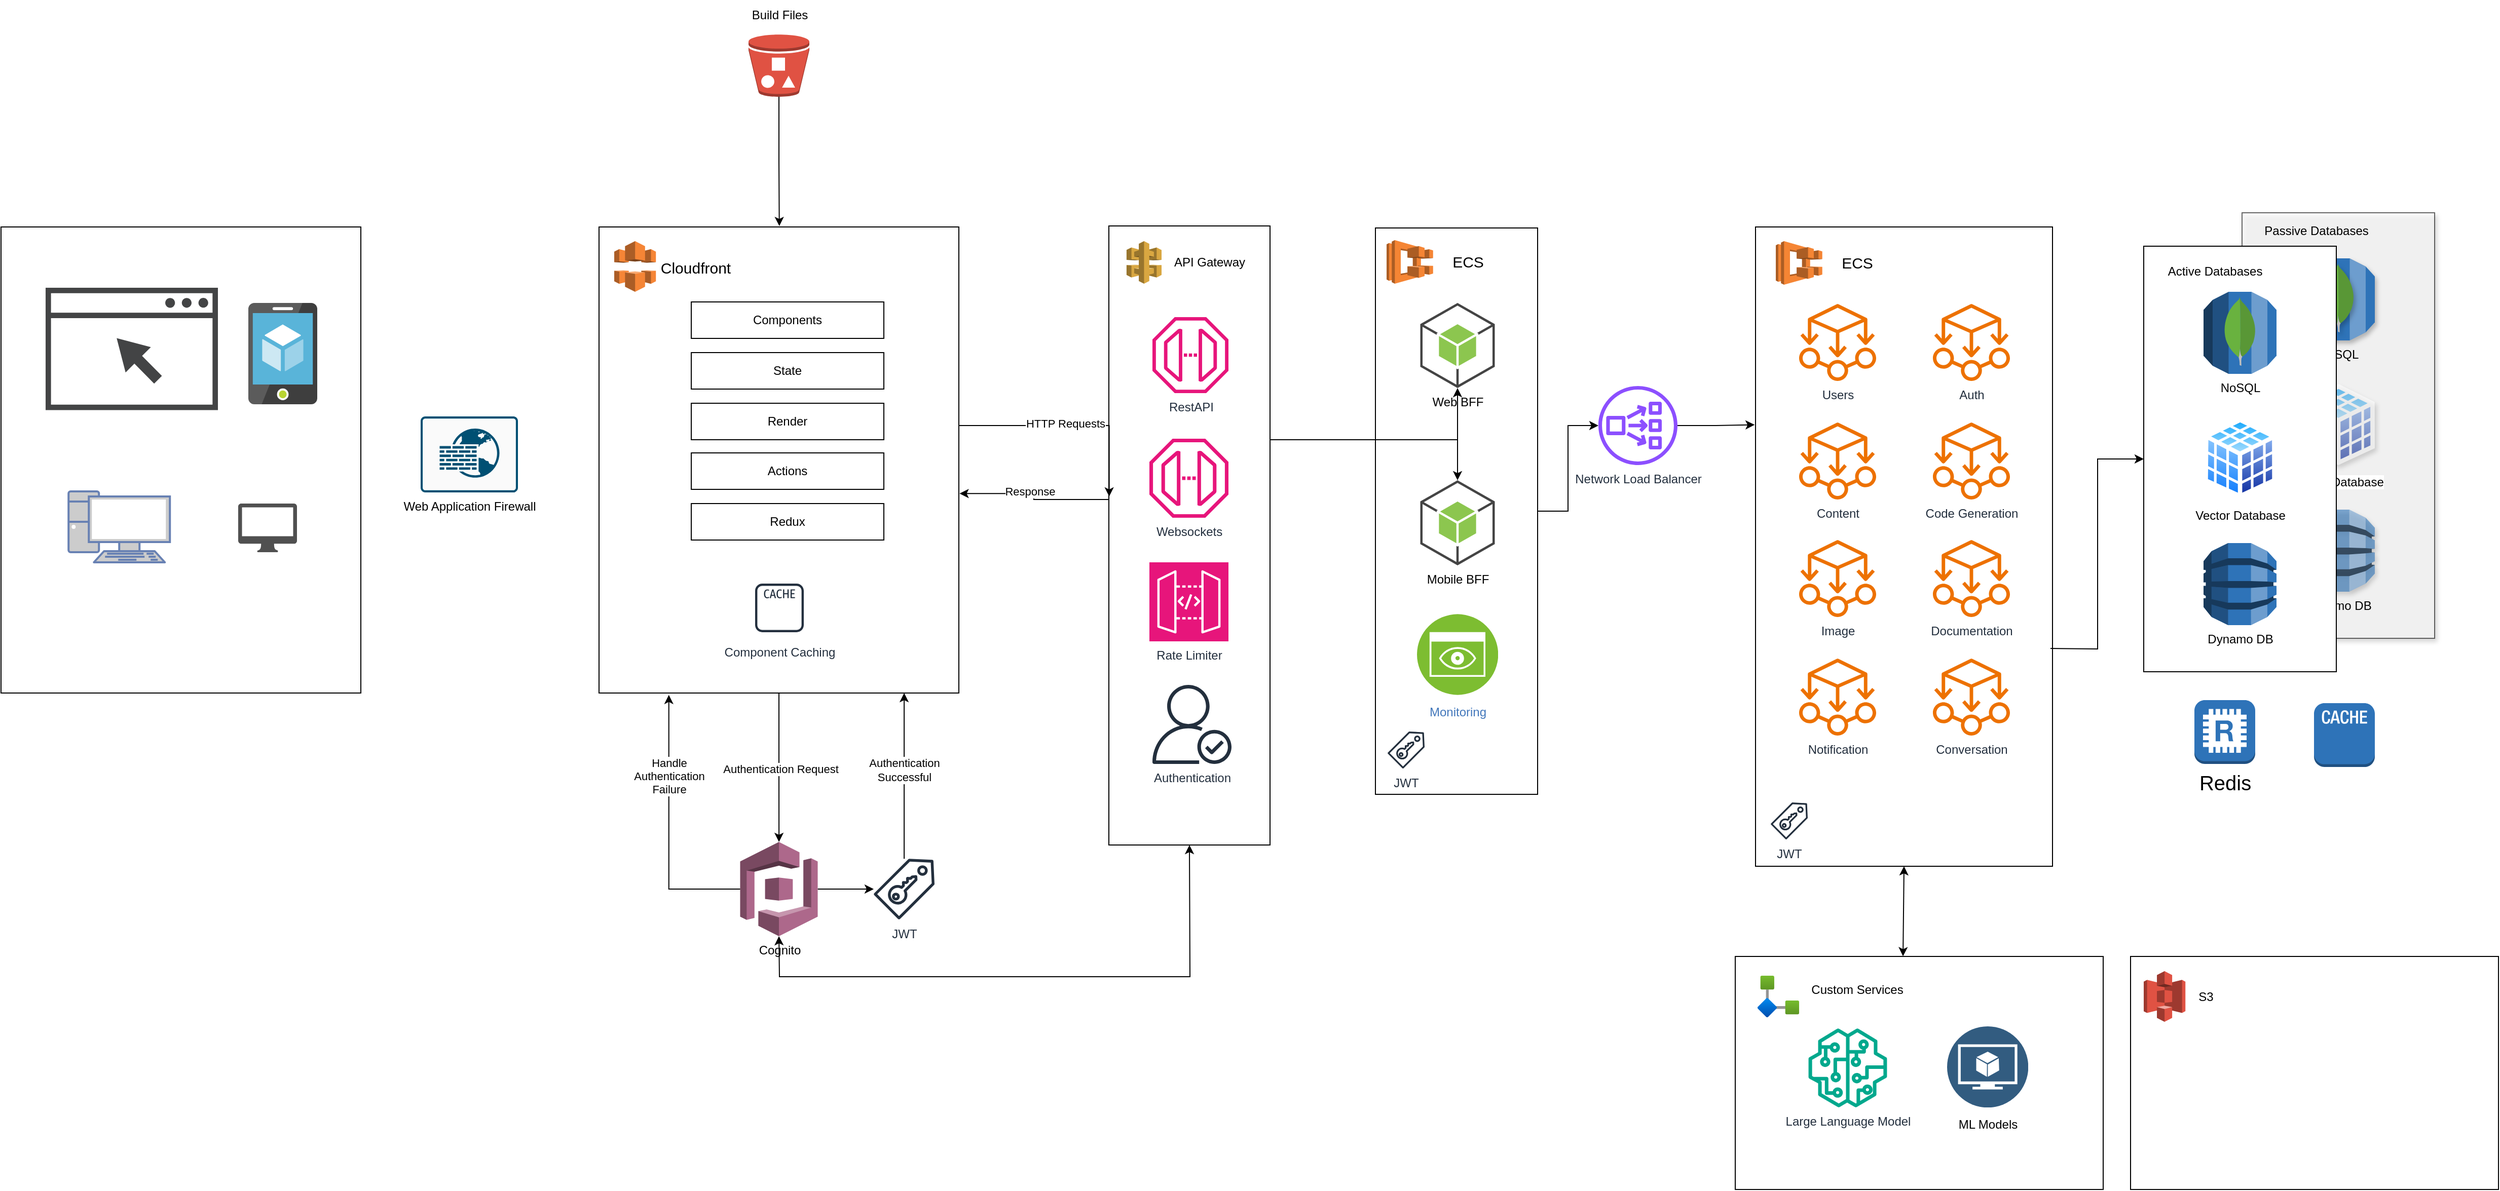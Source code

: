 <mxfile version="24.7.8">
  <diagram name="Page-1" id="gGFVpbLSIsGEdfFBn-lv">
    <mxGraphModel dx="5797" dy="3323" grid="1" gridSize="10" guides="1" tooltips="1" connect="1" arrows="1" fold="1" page="1" pageScale="1" pageWidth="850" pageHeight="1100" math="0" shadow="0">
      <root>
        <mxCell id="0" />
        <mxCell id="1" parent="0" />
        <mxCell id="NHpUfAzNajNmZHurvh5s-98" value="" style="rounded=0;whiteSpace=wrap;html=1;container=0;" vertex="1" parent="1">
          <mxGeometry x="-854" width="355" height="460" as="geometry" />
        </mxCell>
        <mxCell id="p12Jo6eWq1fh49Yvfcqz-137" value="" style="rounded=0;whiteSpace=wrap;html=1;container=0;" parent="1" vertex="1">
          <mxGeometry x="-264" width="355" height="460" as="geometry" />
        </mxCell>
        <mxCell id="NHpUfAzNajNmZHurvh5s-81" value="" style="rounded=0;whiteSpace=wrap;html=1;" vertex="1" parent="1">
          <mxGeometry x="857" y="720" width="363" height="230" as="geometry" />
        </mxCell>
        <mxCell id="NHpUfAzNajNmZHurvh5s-52" value="" style="rounded=0;whiteSpace=wrap;html=1;" vertex="1" parent="1">
          <mxGeometry x="877" width="293" height="631" as="geometry" />
        </mxCell>
        <mxCell id="NHpUfAzNajNmZHurvh5s-73" value="" style="rounded=0;whiteSpace=wrap;html=1;opacity=60;shadow=1;" vertex="1" parent="1">
          <mxGeometry x="1357" y="-14" width="190" height="420" as="geometry" />
        </mxCell>
        <mxCell id="NHpUfAzNajNmZHurvh5s-74" value="Dynamo DB" style="outlineConnect=0;dashed=0;verticalLabelPosition=bottom;verticalAlign=top;align=center;html=1;shape=mxgraph.aws3.dynamo_db;fillColor=#2E73B8;gradientColor=none;opacity=60;shadow=1;" vertex="1" parent="1">
          <mxGeometry x="1416" y="279" width="72" height="81" as="geometry" />
        </mxCell>
        <mxCell id="NHpUfAzNajNmZHurvh5s-75" value="Vector Database" style="image;aspect=fixed;perimeter=ellipsePerimeter;html=1;align=center;shadow=1;dashed=0;spacingTop=3;image=img/lib/active_directory/database_cube.svg;opacity=60;" vertex="1" parent="1">
          <mxGeometry x="1416" y="155" width="72" height="80" as="geometry" />
        </mxCell>
        <mxCell id="NHpUfAzNajNmZHurvh5s-76" value="" style="group;opacity=60;shadow=1;" vertex="1" connectable="0" parent="1">
          <mxGeometry x="1416" y="31" width="72" height="81" as="geometry" />
        </mxCell>
        <mxCell id="NHpUfAzNajNmZHurvh5s-77" value="NoSQL" style="outlineConnect=0;dashed=0;verticalLabelPosition=bottom;verticalAlign=top;align=center;html=1;shape=mxgraph.aws3.rds;fillColor=#2E73B8;gradientColor=none;shadow=1;" vertex="1" parent="NHpUfAzNajNmZHurvh5s-76">
          <mxGeometry width="72" height="81" as="geometry" />
        </mxCell>
        <mxCell id="NHpUfAzNajNmZHurvh5s-78" value="" style="dashed=0;outlineConnect=0;html=1;align=center;labelPosition=center;verticalLabelPosition=bottom;verticalAlign=top;shape=mxgraph.weblogos.mongodb;shadow=1;" vertex="1" parent="NHpUfAzNajNmZHurvh5s-76">
          <mxGeometry x="19.75" y="5" width="32.5" height="68" as="geometry" />
        </mxCell>
        <mxCell id="NHpUfAzNajNmZHurvh5s-45" style="edgeStyle=orthogonalEdgeStyle;rounded=0;orthogonalLoop=1;jettySize=auto;html=1;" edge="1" parent="1" source="8ITqKgIltGuzllzl_BjD-4" target="p12Jo6eWq1fh49Yvfcqz-121">
          <mxGeometry relative="1" as="geometry" />
        </mxCell>
        <mxCell id="8ITqKgIltGuzllzl_BjD-4" value="" style="rounded=0;whiteSpace=wrap;html=1;" parent="1" vertex="1">
          <mxGeometry x="502" y="1" width="160" height="559" as="geometry" />
        </mxCell>
        <mxCell id="8ITqKgIltGuzllzl_BjD-5" value="&lt;font style=&quot;font-size: 12px;&quot;&gt;Web BFF&lt;/font&gt;" style="outlineConnect=0;dashed=0;verticalLabelPosition=bottom;verticalAlign=top;align=center;html=1;shape=mxgraph.aws3.android;fillColor=#8CC64F;gradientColor=none;" parent="1" vertex="1">
          <mxGeometry x="546.25" y="75" width="73.5" height="84" as="geometry" />
        </mxCell>
        <mxCell id="8ITqKgIltGuzllzl_BjD-6" value="&lt;font style=&quot;font-size: 12px;&quot;&gt;Mobile BFF&lt;/font&gt;" style="outlineConnect=0;dashed=0;verticalLabelPosition=bottom;verticalAlign=top;align=center;html=1;shape=mxgraph.aws3.android;fillColor=#8CC64F;gradientColor=none;" parent="1" vertex="1">
          <mxGeometry x="546.25" y="250" width="73.5" height="84" as="geometry" />
        </mxCell>
        <mxCell id="p12Jo6eWq1fh49Yvfcqz-7" value="" style="rounded=0;whiteSpace=wrap;html=1;" parent="1" vertex="1">
          <mxGeometry x="1260" y="19" width="190" height="420" as="geometry" />
        </mxCell>
        <mxCell id="p12Jo6eWq1fh49Yvfcqz-121" value="&lt;font style=&quot;font-size: 12px;&quot;&gt;Network Load Balancer&lt;/font&gt;" style="sketch=0;outlineConnect=0;fontColor=#232F3E;gradientColor=none;fillColor=#8C4FFF;strokeColor=none;dashed=0;verticalLabelPosition=bottom;verticalAlign=top;align=center;html=1;fontSize=12;fontStyle=0;aspect=fixed;pointerEvents=1;shape=mxgraph.aws4.network_load_balancer;" parent="1" vertex="1">
          <mxGeometry x="722" y="157" width="78" height="78" as="geometry" />
        </mxCell>
        <mxCell id="p12Jo6eWq1fh49Yvfcqz-115" value="" style="rounded=0;whiteSpace=wrap;html=1;container=0;" parent="1" vertex="1">
          <mxGeometry x="239" y="-1" width="159" height="611" as="geometry" />
        </mxCell>
        <mxCell id="p12Jo6eWq1fh49Yvfcqz-117" value="&lt;font style=&quot;font-size: 12px;&quot;&gt;RestAPI&lt;/font&gt;" style="sketch=0;outlineConnect=0;fontColor=#232F3E;gradientColor=none;fillColor=#E7157B;strokeColor=none;dashed=0;verticalLabelPosition=bottom;verticalAlign=top;align=center;html=1;fontSize=12;fontStyle=0;aspect=fixed;pointerEvents=1;shape=mxgraph.aws4.endpoint;container=0;" parent="1" vertex="1">
          <mxGeometry x="282" y="89" width="75" height="75" as="geometry" />
        </mxCell>
        <mxCell id="p12Jo6eWq1fh49Yvfcqz-118" value="&lt;font style=&quot;font-size: 12px;&quot;&gt;Websockets&lt;/font&gt;" style="sketch=0;outlineConnect=0;fontColor=#232F3E;gradientColor=none;fillColor=#E7157B;strokeColor=none;dashed=0;verticalLabelPosition=bottom;verticalAlign=top;align=center;html=1;fontSize=12;fontStyle=0;aspect=fixed;pointerEvents=1;shape=mxgraph.aws4.endpoint;container=0;" parent="1" vertex="1">
          <mxGeometry x="279" y="209" width="78" height="78" as="geometry" />
        </mxCell>
        <mxCell id="p12Jo6eWq1fh49Yvfcqz-140" value="&lt;font style=&quot;font-size: 12px;&quot;&gt;Authentication&lt;/font&gt;" style="sketch=0;outlineConnect=0;fontColor=#232F3E;gradientColor=none;fillColor=#232F3D;strokeColor=none;dashed=0;verticalLabelPosition=bottom;verticalAlign=top;align=center;html=1;fontSize=12;fontStyle=0;aspect=fixed;pointerEvents=1;shape=mxgraph.aws4.authenticated_user;" parent="1" vertex="1">
          <mxGeometry x="282" y="452" width="78" height="78" as="geometry" />
        </mxCell>
        <mxCell id="p12Jo6eWq1fh49Yvfcqz-143" style="edgeStyle=orthogonalEdgeStyle;rounded=0;orthogonalLoop=1;jettySize=auto;html=1;entryX=0;entryY=0.5;entryDx=0;entryDy=0;" parent="1" target="p12Jo6eWq1fh49Yvfcqz-7" edge="1">
          <mxGeometry relative="1" as="geometry">
            <mxPoint x="1168" y="416" as="sourcePoint" />
          </mxGeometry>
        </mxCell>
        <mxCell id="p12Jo6eWq1fh49Yvfcqz-148" value="&lt;font style=&quot;font-size: 12px;&quot;&gt;JWT&lt;/font&gt;" style="sketch=0;outlineConnect=0;fontColor=#232F3E;gradientColor=none;fillColor=#232F3D;strokeColor=none;dashed=0;verticalLabelPosition=bottom;verticalAlign=top;align=center;html=1;fontSize=12;fontStyle=0;aspect=fixed;pointerEvents=1;shape=mxgraph.aws4.saml_token;" parent="1" vertex="1">
          <mxGeometry x="7" y="623.5" width="60" height="60" as="geometry" />
        </mxCell>
        <mxCell id="p12Jo6eWq1fh49Yvfcqz-149" value="&lt;font style=&quot;font-size: 20px;&quot;&gt;Redis&lt;/font&gt;" style="outlineConnect=0;dashed=0;verticalLabelPosition=bottom;verticalAlign=top;align=center;html=1;shape=mxgraph.aws3.redis;fillColor=#2E73B8;gradientColor=none;" parent="1" vertex="1">
          <mxGeometry x="1310" y="467" width="60" height="63" as="geometry" />
        </mxCell>
        <mxCell id="NHpUfAzNajNmZHurvh5s-5" style="edgeStyle=orthogonalEdgeStyle;rounded=0;orthogonalLoop=1;jettySize=auto;html=1;" edge="1" parent="1" source="NHpUfAzNajNmZHurvh5s-2" target="p12Jo6eWq1fh49Yvfcqz-148">
          <mxGeometry relative="1" as="geometry" />
        </mxCell>
        <mxCell id="NHpUfAzNajNmZHurvh5s-2" value="&lt;font style=&quot;font-size: 12px;&quot;&gt;Cognito&lt;/font&gt;" style="outlineConnect=0;dashed=0;verticalLabelPosition=bottom;verticalAlign=top;align=center;html=1;shape=mxgraph.aws3.cognito;fillColor=#AD688B;gradientColor=none;" vertex="1" parent="1">
          <mxGeometry x="-124.75" y="607" width="76.5" height="93" as="geometry" />
        </mxCell>
        <mxCell id="NHpUfAzNajNmZHurvh5s-3" style="edgeStyle=orthogonalEdgeStyle;rounded=0;orthogonalLoop=1;jettySize=auto;html=1;" edge="1" parent="1" source="p12Jo6eWq1fh49Yvfcqz-137" target="NHpUfAzNajNmZHurvh5s-2">
          <mxGeometry relative="1" as="geometry" />
        </mxCell>
        <mxCell id="NHpUfAzNajNmZHurvh5s-4" value="Authentication Request" style="edgeLabel;html=1;align=center;verticalAlign=middle;resizable=0;points=[];" vertex="1" connectable="0" parent="NHpUfAzNajNmZHurvh5s-3">
          <mxGeometry x="0.021" y="1" relative="1" as="geometry">
            <mxPoint as="offset" />
          </mxGeometry>
        </mxCell>
        <mxCell id="NHpUfAzNajNmZHurvh5s-6" style="edgeStyle=orthogonalEdgeStyle;rounded=0;orthogonalLoop=1;jettySize=auto;html=1;entryX=0.848;entryY=1;entryDx=0;entryDy=0;entryPerimeter=0;" edge="1" parent="1" source="p12Jo6eWq1fh49Yvfcqz-148" target="p12Jo6eWq1fh49Yvfcqz-137">
          <mxGeometry relative="1" as="geometry" />
        </mxCell>
        <mxCell id="NHpUfAzNajNmZHurvh5s-13" value="Authentication&lt;div&gt;Successful&lt;/div&gt;" style="edgeLabel;html=1;align=center;verticalAlign=middle;resizable=0;points=[];" vertex="1" connectable="0" parent="NHpUfAzNajNmZHurvh5s-6">
          <mxGeometry x="0.15" relative="1" as="geometry">
            <mxPoint y="6" as="offset" />
          </mxGeometry>
        </mxCell>
        <mxCell id="NHpUfAzNajNmZHurvh5s-9" style="edgeStyle=orthogonalEdgeStyle;rounded=0;orthogonalLoop=1;jettySize=auto;html=1;entryX=0.194;entryY=1.004;entryDx=0;entryDy=0;entryPerimeter=0;exitX=0;exitY=0.5;exitDx=0;exitDy=0;exitPerimeter=0;" edge="1" parent="1" source="NHpUfAzNajNmZHurvh5s-2" target="p12Jo6eWq1fh49Yvfcqz-137">
          <mxGeometry relative="1" as="geometry" />
        </mxCell>
        <mxCell id="NHpUfAzNajNmZHurvh5s-11" value="Handle&lt;div&gt;Authentication&lt;/div&gt;&lt;div&gt;Failure&lt;/div&gt;" style="edgeLabel;html=1;align=center;verticalAlign=middle;resizable=0;points=[];" vertex="1" connectable="0" parent="NHpUfAzNajNmZHurvh5s-9">
          <mxGeometry x="0.39" relative="1" as="geometry">
            <mxPoint as="offset" />
          </mxGeometry>
        </mxCell>
        <mxCell id="NHpUfAzNajNmZHurvh5s-15" value="" style="outlineConnect=0;dashed=0;verticalLabelPosition=bottom;verticalAlign=top;align=center;html=1;shape=mxgraph.aws3.api_gateway;fillColor=#D9A741;gradientColor=none;" vertex="1" parent="1">
          <mxGeometry x="256.45" y="14" width="34.55" height="42" as="geometry" />
        </mxCell>
        <mxCell id="NHpUfAzNajNmZHurvh5s-16" value="&lt;font style=&quot;font-size: 12px;&quot;&gt;API Gateway&lt;/font&gt;" style="text;html=1;align=center;verticalAlign=middle;resizable=0;points=[];autosize=1;strokeColor=none;fillColor=none;" vertex="1" parent="1">
          <mxGeometry x="293" y="20" width="90" height="30" as="geometry" />
        </mxCell>
        <mxCell id="NHpUfAzNajNmZHurvh5s-18" value="&lt;font style=&quot;font-size: 15px;&quot;&gt;Cloudfront&lt;/font&gt;" style="text;html=1;align=center;verticalAlign=middle;resizable=0;points=[];autosize=1;strokeColor=none;fillColor=none;container=0;" vertex="1" parent="1">
          <mxGeometry x="-214" y="25" width="90" height="30" as="geometry" />
        </mxCell>
        <mxCell id="NHpUfAzNajNmZHurvh5s-28" value="" style="endArrow=classic;startArrow=classic;html=1;rounded=0;entryX=0.5;entryY=1;entryDx=0;entryDy=0;exitX=0.5;exitY=1;exitDx=0;exitDy=0;exitPerimeter=0;" edge="1" parent="1" source="NHpUfAzNajNmZHurvh5s-2" target="p12Jo6eWq1fh49Yvfcqz-115">
          <mxGeometry width="50" height="50" relative="1" as="geometry">
            <mxPoint x="290" y="630" as="sourcePoint" />
            <mxPoint x="340" y="580" as="targetPoint" />
            <Array as="points">
              <mxPoint x="-86" y="740" />
              <mxPoint x="140" y="740" />
              <mxPoint x="319" y="740" />
            </Array>
          </mxGeometry>
        </mxCell>
        <mxCell id="NHpUfAzNajNmZHurvh5s-29" value="" style="outlineConnect=0;dashed=0;verticalLabelPosition=bottom;verticalAlign=top;align=center;html=1;shape=mxgraph.aws3.ecs;fillColor=#F58534;gradientColor=none;" vertex="1" parent="1">
          <mxGeometry x="513" y="13" width="45.87" height="43" as="geometry" />
        </mxCell>
        <mxCell id="NHpUfAzNajNmZHurvh5s-30" value="&lt;font style=&quot;font-size: 15px;&quot;&gt;ECS&lt;/font&gt;" style="text;html=1;align=center;verticalAlign=middle;resizable=0;points=[];autosize=1;strokeColor=none;fillColor=none;" vertex="1" parent="1">
          <mxGeometry x="568" y="19" width="50" height="30" as="geometry" />
        </mxCell>
        <mxCell id="NHpUfAzNajNmZHurvh5s-31" value="" style="outlineConnect=0;dashed=0;verticalLabelPosition=bottom;verticalAlign=top;align=center;html=1;shape=mxgraph.aws3.ecs;fillColor=#F58534;gradientColor=none;" vertex="1" parent="1">
          <mxGeometry x="897" y="14" width="45.87" height="43" as="geometry" />
        </mxCell>
        <mxCell id="NHpUfAzNajNmZHurvh5s-32" value="&lt;font style=&quot;font-size: 15px;&quot;&gt;ECS&lt;/font&gt;" style="text;html=1;align=center;verticalAlign=middle;resizable=0;points=[];autosize=1;strokeColor=none;fillColor=none;" vertex="1" parent="1">
          <mxGeometry x="952" y="20" width="50" height="30" as="geometry" />
        </mxCell>
        <mxCell id="NHpUfAzNajNmZHurvh5s-34" style="edgeStyle=orthogonalEdgeStyle;rounded=0;orthogonalLoop=1;jettySize=auto;html=1;entryX=0.002;entryY=0.437;entryDx=0;entryDy=0;entryPerimeter=0;" edge="1" parent="1" source="p12Jo6eWq1fh49Yvfcqz-137" target="p12Jo6eWq1fh49Yvfcqz-115">
          <mxGeometry relative="1" as="geometry">
            <Array as="points">
              <mxPoint x="160" y="196" />
              <mxPoint x="160" y="196" />
            </Array>
          </mxGeometry>
        </mxCell>
        <mxCell id="NHpUfAzNajNmZHurvh5s-35" value="HTTP Requests" style="edgeLabel;html=1;align=center;verticalAlign=middle;resizable=0;points=[];" vertex="1" connectable="0" parent="NHpUfAzNajNmZHurvh5s-34">
          <mxGeometry x="-0.041" y="2" relative="1" as="geometry">
            <mxPoint as="offset" />
          </mxGeometry>
        </mxCell>
        <mxCell id="NHpUfAzNajNmZHurvh5s-37" style="edgeStyle=orthogonalEdgeStyle;rounded=0;orthogonalLoop=1;jettySize=auto;html=1;entryX=1.002;entryY=0.572;entryDx=0;entryDy=0;entryPerimeter=0;" edge="1" parent="1" source="p12Jo6eWq1fh49Yvfcqz-115" target="p12Jo6eWq1fh49Yvfcqz-137">
          <mxGeometry relative="1" as="geometry">
            <Array as="points">
              <mxPoint x="165" y="269" />
            </Array>
          </mxGeometry>
        </mxCell>
        <mxCell id="NHpUfAzNajNmZHurvh5s-38" value="Response" style="edgeLabel;html=1;align=center;verticalAlign=middle;resizable=0;points=[];" vertex="1" connectable="0" parent="NHpUfAzNajNmZHurvh5s-37">
          <mxGeometry x="0.099" y="-2" relative="1" as="geometry">
            <mxPoint as="offset" />
          </mxGeometry>
        </mxCell>
        <mxCell id="NHpUfAzNajNmZHurvh5s-40" style="edgeStyle=orthogonalEdgeStyle;rounded=0;orthogonalLoop=1;jettySize=auto;html=1;entryX=0.5;entryY=1;entryDx=0;entryDy=0;entryPerimeter=0;" edge="1" parent="1" source="p12Jo6eWq1fh49Yvfcqz-115" target="8ITqKgIltGuzllzl_BjD-5">
          <mxGeometry relative="1" as="geometry">
            <Array as="points">
              <mxPoint x="583" y="210" />
            </Array>
          </mxGeometry>
        </mxCell>
        <mxCell id="NHpUfAzNajNmZHurvh5s-41" style="edgeStyle=orthogonalEdgeStyle;rounded=0;orthogonalLoop=1;jettySize=auto;html=1;entryX=0.5;entryY=0;entryDx=0;entryDy=0;entryPerimeter=0;" edge="1" parent="1" source="p12Jo6eWq1fh49Yvfcqz-115" target="8ITqKgIltGuzllzl_BjD-6">
          <mxGeometry relative="1" as="geometry">
            <Array as="points">
              <mxPoint x="583" y="210" />
            </Array>
          </mxGeometry>
        </mxCell>
        <mxCell id="NHpUfAzNajNmZHurvh5s-44" style="edgeStyle=orthogonalEdgeStyle;rounded=0;orthogonalLoop=1;jettySize=auto;html=1;entryX=-0.003;entryY=0.234;entryDx=0;entryDy=0;entryPerimeter=0;" edge="1" parent="1" source="p12Jo6eWq1fh49Yvfcqz-121">
          <mxGeometry relative="1" as="geometry">
            <mxPoint x="876.127" y="195.22" as="targetPoint" />
          </mxGeometry>
        </mxCell>
        <mxCell id="NHpUfAzNajNmZHurvh5s-46" value="&lt;font style=&quot;font-size: 12px;&quot;&gt;JWT&lt;/font&gt;" style="sketch=0;outlineConnect=0;fontColor=#232F3E;gradientColor=none;fillColor=#232F3D;strokeColor=none;dashed=0;verticalLabelPosition=bottom;verticalAlign=top;align=center;html=1;fontSize=12;fontStyle=0;aspect=fixed;pointerEvents=1;shape=mxgraph.aws4.saml_token;" vertex="1" parent="1">
          <mxGeometry x="514" y="498" width="36.5" height="36.5" as="geometry" />
        </mxCell>
        <mxCell id="NHpUfAzNajNmZHurvh5s-47" value="&lt;font style=&quot;font-size: 12px;&quot;&gt;JWT&lt;/font&gt;" style="sketch=0;outlineConnect=0;fontColor=#232F3E;gradientColor=none;fillColor=#232F3D;strokeColor=none;dashed=0;verticalLabelPosition=bottom;verticalAlign=top;align=center;html=1;fontSize=12;fontStyle=0;aspect=fixed;pointerEvents=1;shape=mxgraph.aws4.saml_token;" vertex="1" parent="1">
          <mxGeometry x="892" y="568" width="36.5" height="36.5" as="geometry" />
        </mxCell>
        <mxCell id="NHpUfAzNajNmZHurvh5s-57" value="Dynamo DB" style="outlineConnect=0;dashed=0;verticalLabelPosition=bottom;verticalAlign=top;align=center;html=1;shape=mxgraph.aws3.dynamo_db;fillColor=#2E73B8;gradientColor=none;" vertex="1" parent="1">
          <mxGeometry x="1319" y="312" width="72" height="81" as="geometry" />
        </mxCell>
        <mxCell id="NHpUfAzNajNmZHurvh5s-59" value="Vector Database" style="image;aspect=fixed;perimeter=ellipsePerimeter;html=1;align=center;shadow=0;dashed=0;spacingTop=3;image=img/lib/active_directory/database_cube.svg;" vertex="1" parent="1">
          <mxGeometry x="1319" y="188" width="72" height="80" as="geometry" />
        </mxCell>
        <mxCell id="NHpUfAzNajNmZHurvh5s-64" value="" style="group" vertex="1" connectable="0" parent="1">
          <mxGeometry x="1319" y="64" width="72" height="81" as="geometry" />
        </mxCell>
        <mxCell id="NHpUfAzNajNmZHurvh5s-55" value="NoSQL" style="outlineConnect=0;dashed=0;verticalLabelPosition=bottom;verticalAlign=top;align=center;html=1;shape=mxgraph.aws3.rds;fillColor=#2E73B8;gradientColor=none;" vertex="1" parent="NHpUfAzNajNmZHurvh5s-64">
          <mxGeometry width="72" height="81" as="geometry" />
        </mxCell>
        <mxCell id="NHpUfAzNajNmZHurvh5s-63" value="" style="dashed=0;outlineConnect=0;html=1;align=center;labelPosition=center;verticalLabelPosition=bottom;verticalAlign=top;shape=mxgraph.weblogos.mongodb" vertex="1" parent="NHpUfAzNajNmZHurvh5s-64">
          <mxGeometry x="19.75" y="5" width="32.5" height="68" as="geometry" />
        </mxCell>
        <mxCell id="NHpUfAzNajNmZHurvh5s-79" value="Active Databases" style="text;html=1;align=center;verticalAlign=middle;resizable=0;points=[];autosize=1;strokeColor=none;fillColor=none;" vertex="1" parent="1">
          <mxGeometry x="1270" y="29" width="120" height="30" as="geometry" />
        </mxCell>
        <mxCell id="NHpUfAzNajNmZHurvh5s-80" value="Passive Databases" style="text;html=1;align=center;verticalAlign=middle;resizable=0;points=[];autosize=1;strokeColor=none;fillColor=none;" vertex="1" parent="1">
          <mxGeometry x="1365" y="-11" width="130" height="30" as="geometry" />
        </mxCell>
        <mxCell id="p12Jo6eWq1fh49Yvfcqz-145" value="&lt;font style=&quot;font-size: 12px;&quot;&gt;Large Language Model&lt;/font&gt;" style="sketch=0;outlineConnect=0;fontColor=#232F3E;gradientColor=none;fillColor=#01A88D;strokeColor=none;dashed=0;verticalLabelPosition=bottom;verticalAlign=top;align=center;html=1;fontSize=12;fontStyle=0;aspect=fixed;pointerEvents=1;shape=mxgraph.aws4.sagemaker_model;" parent="1" vertex="1">
          <mxGeometry x="929" y="791" width="78" height="78" as="geometry" />
        </mxCell>
        <mxCell id="p12Jo6eWq1fh49Yvfcqz-86" value="&lt;font style=&quot;font-size: 12px;&quot;&gt;Users&lt;/font&gt;" style="sketch=0;outlineConnect=0;fontColor=#232F3E;gradientColor=none;fillColor=#ED7100;strokeColor=none;dashed=0;verticalLabelPosition=bottom;verticalAlign=top;align=center;html=1;fontSize=12;fontStyle=0;aspect=fixed;pointerEvents=1;shape=mxgraph.aws4.ec2_aws_microservice_extractor_for_net;flipH=1;" parent="1" vertex="1">
          <mxGeometry x="920" y="76" width="76" height="76" as="geometry" />
        </mxCell>
        <mxCell id="p12Jo6eWq1fh49Yvfcqz-88" value="&lt;font style=&quot;font-size: 12px;&quot;&gt;Auth&lt;/font&gt;" style="sketch=0;outlineConnect=0;fontColor=#232F3E;gradientColor=none;fillColor=#ED7100;strokeColor=none;dashed=0;verticalLabelPosition=bottom;verticalAlign=top;align=center;html=1;fontSize=12;fontStyle=0;aspect=fixed;pointerEvents=1;shape=mxgraph.aws4.ec2_aws_microservice_extractor_for_net;flipH=1;" parent="1" vertex="1">
          <mxGeometry x="1052" y="76" width="76" height="76" as="geometry" />
        </mxCell>
        <mxCell id="p12Jo6eWq1fh49Yvfcqz-92" value="&lt;font style=&quot;font-size: 12px;&quot;&gt;Content&lt;/font&gt;" style="sketch=0;outlineConnect=0;fontColor=#232F3E;gradientColor=none;fillColor=#ED7100;strokeColor=none;dashed=0;verticalLabelPosition=bottom;verticalAlign=top;align=center;html=1;fontSize=12;fontStyle=0;aspect=fixed;pointerEvents=1;shape=mxgraph.aws4.ec2_aws_microservice_extractor_for_net;flipH=1;" parent="1" vertex="1">
          <mxGeometry x="920" y="193" width="76" height="76" as="geometry" />
        </mxCell>
        <mxCell id="p12Jo6eWq1fh49Yvfcqz-94" value="&lt;font style=&quot;font-size: 12px;&quot;&gt;Code Generation&lt;/font&gt;" style="sketch=0;outlineConnect=0;fontColor=#232F3E;gradientColor=none;fillColor=#ED7100;strokeColor=none;dashed=0;verticalLabelPosition=bottom;verticalAlign=top;align=center;html=1;fontSize=12;fontStyle=0;aspect=fixed;pointerEvents=1;shape=mxgraph.aws4.ec2_aws_microservice_extractor_for_net;flipH=1;" parent="1" vertex="1">
          <mxGeometry x="1052" y="193" width="76" height="76" as="geometry" />
        </mxCell>
        <mxCell id="p12Jo6eWq1fh49Yvfcqz-98" value="&lt;font style=&quot;font-size: 12px;&quot;&gt;Documentation&lt;/font&gt;" style="sketch=0;outlineConnect=0;fontColor=#232F3E;gradientColor=none;fillColor=#ED7100;strokeColor=none;dashed=0;verticalLabelPosition=bottom;verticalAlign=top;align=center;html=1;fontSize=12;fontStyle=0;aspect=fixed;pointerEvents=1;shape=mxgraph.aws4.ec2_aws_microservice_extractor_for_net;flipH=1;" parent="1" vertex="1">
          <mxGeometry x="1052" y="309" width="76" height="76" as="geometry" />
        </mxCell>
        <mxCell id="p12Jo6eWq1fh49Yvfcqz-96" value="&lt;font style=&quot;font-size: 12px;&quot;&gt;Image&lt;/font&gt;" style="sketch=0;outlineConnect=0;fontColor=#232F3E;gradientColor=none;fillColor=#ED7100;strokeColor=none;dashed=0;verticalLabelPosition=bottom;verticalAlign=top;align=center;html=1;fontSize=12;fontStyle=0;aspect=fixed;pointerEvents=1;shape=mxgraph.aws4.ec2_aws_microservice_extractor_for_net;flipH=1;" parent="1" vertex="1">
          <mxGeometry x="920" y="309" width="76" height="76" as="geometry" />
        </mxCell>
        <mxCell id="p12Jo6eWq1fh49Yvfcqz-106" value="&lt;font style=&quot;font-size: 12px;&quot;&gt;Notification&lt;/font&gt;" style="sketch=0;outlineConnect=0;fontColor=#232F3E;gradientColor=none;fillColor=#ED7100;strokeColor=none;dashed=0;verticalLabelPosition=bottom;verticalAlign=top;align=center;html=1;fontSize=12;fontStyle=0;aspect=fixed;pointerEvents=1;shape=mxgraph.aws4.ec2_aws_microservice_extractor_for_net;flipH=1;" parent="1" vertex="1">
          <mxGeometry x="920" y="426" width="76" height="76" as="geometry" />
        </mxCell>
        <mxCell id="p12Jo6eWq1fh49Yvfcqz-102" value="&lt;font style=&quot;font-size: 12px;&quot;&gt;Conversation&lt;/font&gt;" style="sketch=0;outlineConnect=0;fontColor=#232F3E;gradientColor=none;fillColor=#ED7100;strokeColor=none;dashed=0;verticalLabelPosition=bottom;verticalAlign=top;align=center;html=1;fontSize=12;fontStyle=0;aspect=fixed;pointerEvents=1;shape=mxgraph.aws4.ec2_aws_microservice_extractor_for_net;flipH=1;" parent="1" vertex="1">
          <mxGeometry x="1052" y="426" width="76" height="76" as="geometry" />
        </mxCell>
        <mxCell id="NHpUfAzNajNmZHurvh5s-83" value="&lt;font color=&quot;#000000&quot;&gt;ML Models&lt;/font&gt;" style="image;aspect=fixed;perimeter=ellipsePerimeter;html=1;align=center;shadow=0;dashed=0;fontColor=#4277BB;labelBackgroundColor=default;fontSize=12;spacingTop=3;image=img/lib/ibm/data/model.svg;" vertex="1" parent="1">
          <mxGeometry x="1066" y="789" width="80" height="80" as="geometry" />
        </mxCell>
        <mxCell id="NHpUfAzNajNmZHurvh5s-84" value="" style="image;aspect=fixed;html=1;points=[];align=center;fontSize=12;image=img/lib/azure2/integration/Logic_Apps_Custom_Connector.svg;" vertex="1" parent="1">
          <mxGeometry x="879" y="739" width="41" height="41" as="geometry" />
        </mxCell>
        <mxCell id="NHpUfAzNajNmZHurvh5s-85" value="Custom Services" style="text;html=1;align=center;verticalAlign=middle;resizable=0;points=[];autosize=1;strokeColor=none;fillColor=none;" vertex="1" parent="1">
          <mxGeometry x="922" y="738" width="110" height="30" as="geometry" />
        </mxCell>
        <mxCell id="NHpUfAzNajNmZHurvh5s-88" value="" style="endArrow=classic;startArrow=classic;html=1;rounded=0;entryX=0.5;entryY=1;entryDx=0;entryDy=0;exitX=0.456;exitY=-0.001;exitDx=0;exitDy=0;exitPerimeter=0;" edge="1" parent="1" source="NHpUfAzNajNmZHurvh5s-81" target="NHpUfAzNajNmZHurvh5s-52">
          <mxGeometry width="50" height="50" relative="1" as="geometry">
            <mxPoint x="990" y="750" as="sourcePoint" />
            <mxPoint x="1040" y="700" as="targetPoint" />
          </mxGeometry>
        </mxCell>
        <mxCell id="8ITqKgIltGuzllzl_BjD-3" value="" style="image;sketch=0;aspect=fixed;html=1;points=[];align=center;fontSize=12;image=img/lib/mscae/App_Service_Mobile_App.svg;container=0;" parent="1" vertex="1">
          <mxGeometry x="-610" y="75" width="68" height="100" as="geometry" />
        </mxCell>
        <mxCell id="p12Jo6eWq1fh49Yvfcqz-129" value="" style="shape=image;html=1;verticalAlign=top;verticalLabelPosition=bottom;labelBackgroundColor=#ffffff;imageAspect=0;aspect=fixed;image=https://cdn1.iconfinder.com/data/icons/unicons-line-vol-5/24/react-128.png;container=0;" parent="1" vertex="1">
          <mxGeometry x="-243" y="151" width="59" height="59" as="geometry" />
        </mxCell>
        <mxCell id="p12Jo6eWq1fh49Yvfcqz-130" value="Components" style="rounded=0;whiteSpace=wrap;html=1;container=0;" parent="1" vertex="1">
          <mxGeometry x="-173" y="74" width="190" height="36" as="geometry" />
        </mxCell>
        <mxCell id="p12Jo6eWq1fh49Yvfcqz-131" value="State" style="rounded=0;whiteSpace=wrap;html=1;container=0;" parent="1" vertex="1">
          <mxGeometry x="-173" y="124" width="190" height="36" as="geometry" />
        </mxCell>
        <mxCell id="p12Jo6eWq1fh49Yvfcqz-132" value="Render" style="rounded=0;whiteSpace=wrap;html=1;container=0;" parent="1" vertex="1">
          <mxGeometry x="-173" y="174" width="190" height="36" as="geometry" />
        </mxCell>
        <mxCell id="p12Jo6eWq1fh49Yvfcqz-133" value="Actions" style="rounded=0;whiteSpace=wrap;html=1;container=0;" parent="1" vertex="1">
          <mxGeometry x="-173" y="223" width="190" height="36" as="geometry" />
        </mxCell>
        <mxCell id="p12Jo6eWq1fh49Yvfcqz-134" value="Redux" style="rounded=0;whiteSpace=wrap;html=1;container=0;" parent="1" vertex="1">
          <mxGeometry x="-173" y="273" width="190" height="36" as="geometry" />
        </mxCell>
        <mxCell id="NHpUfAzNajNmZHurvh5s-17" value="" style="outlineConnect=0;dashed=0;verticalLabelPosition=bottom;verticalAlign=top;align=center;html=1;shape=mxgraph.aws3.cloudfront;fillColor=#F58536;gradientColor=none;container=0;" vertex="1" parent="1">
          <mxGeometry x="-249" y="14" width="41.13" height="50" as="geometry" />
        </mxCell>
        <mxCell id="jDRazWFaXFvEp9EL-_du-8" value="" style="sketch=0;pointerEvents=1;shadow=0;dashed=0;html=1;strokeColor=none;fillColor=#434445;aspect=fixed;labelPosition=center;verticalLabelPosition=bottom;verticalAlign=top;align=center;outlineConnect=0;shape=mxgraph.vvd.web_browser;container=0;" parent="1" vertex="1">
          <mxGeometry x="-810" y="60" width="170" height="120.701" as="geometry" />
        </mxCell>
        <mxCell id="jDRazWFaXFvEp9EL-_du-9" value="" style="shape=image;verticalLabelPosition=bottom;labelBackgroundColor=default;verticalAlign=top;aspect=fixed;imageAspect=0;image=https://upload.wikimedia.org/wikipedia/commons/thumb/e/e1/Google_Chrome_icon_%28February_2022%29.svg/1200px-Google_Chrome_icon_%28February_2022%29.svg.png;container=0;" parent="1" vertex="1">
          <mxGeometry x="-787.369" y="108.75" width="37.719" height="37.719" as="geometry" />
        </mxCell>
        <mxCell id="NHpUfAzNajNmZHurvh5s-91" value="Web Application Firewall" style="sketch=0;points=[[0.015,0.015,0],[0.985,0.015,0],[0.985,0.985,0],[0.015,0.985,0],[0.25,0,0],[0.5,0,0],[0.75,0,0],[1,0.25,0],[1,0.5,0],[1,0.75,0],[0.75,1,0],[0.5,1,0],[0.25,1,0],[0,0.75,0],[0,0.5,0],[0,0.25,0]];verticalLabelPosition=bottom;html=1;verticalAlign=top;aspect=fixed;align=center;pointerEvents=1;shape=mxgraph.cisco19.rect;prIcon=web_application_firewall;fillColor=#FAFAFA;strokeColor=#005073;" vertex="1" parent="1">
          <mxGeometry x="-440" y="187" width="96" height="75" as="geometry" />
        </mxCell>
        <mxCell id="NHpUfAzNajNmZHurvh5s-92" value="" style="outlineConnect=0;dashed=0;verticalLabelPosition=bottom;verticalAlign=top;align=center;html=1;shape=mxgraph.aws3.bucket_with_objects;fillColor=#E05243;gradientColor=none;" vertex="1" parent="1">
          <mxGeometry x="-116.5" y="-190" width="60" height="61.5" as="geometry" />
        </mxCell>
        <mxCell id="NHpUfAzNajNmZHurvh5s-94" value="Build Files" style="text;html=1;align=center;verticalAlign=middle;resizable=0;points=[];autosize=1;strokeColor=none;fillColor=none;" vertex="1" parent="1">
          <mxGeometry x="-126" y="-224" width="80" height="30" as="geometry" />
        </mxCell>
        <mxCell id="NHpUfAzNajNmZHurvh5s-96" style="edgeStyle=orthogonalEdgeStyle;rounded=0;orthogonalLoop=1;jettySize=auto;html=1;entryX=0.501;entryY=-0.002;entryDx=0;entryDy=0;entryPerimeter=0;" edge="1" parent="1" source="NHpUfAzNajNmZHurvh5s-92" target="p12Jo6eWq1fh49Yvfcqz-137">
          <mxGeometry relative="1" as="geometry" />
        </mxCell>
        <mxCell id="NHpUfAzNajNmZHurvh5s-97" value="Component Caching" style="sketch=0;outlineConnect=0;fontColor=#232F3E;gradientColor=none;strokeColor=#232F3E;fillColor=#ffffff;dashed=0;verticalLabelPosition=bottom;verticalAlign=top;align=center;html=1;fontSize=12;fontStyle=0;aspect=fixed;shape=mxgraph.aws4.resourceIcon;resIcon=mxgraph.aws4.cache_node;" vertex="1" parent="1">
          <mxGeometry x="-116" y="346" width="60" height="60" as="geometry" />
        </mxCell>
        <mxCell id="NHpUfAzNajNmZHurvh5s-99" value="" style="fontColor=#0066CC;verticalAlign=top;verticalLabelPosition=bottom;labelPosition=center;align=center;html=1;outlineConnect=0;fillColor=#CCCCCC;strokeColor=#6881B3;gradientColor=none;gradientDirection=north;strokeWidth=2;shape=mxgraph.networks.pc;" vertex="1" parent="1">
          <mxGeometry x="-787.37" y="261" width="100" height="70" as="geometry" />
        </mxCell>
        <mxCell id="NHpUfAzNajNmZHurvh5s-101" value="" style="sketch=0;pointerEvents=1;shadow=0;dashed=0;html=1;strokeColor=none;fillColor=#505050;labelPosition=center;verticalLabelPosition=bottom;verticalAlign=top;outlineConnect=0;align=center;shape=mxgraph.office.devices.mac_client;" vertex="1" parent="1">
          <mxGeometry x="-620" y="273" width="58" height="48" as="geometry" />
        </mxCell>
        <mxCell id="NHpUfAzNajNmZHurvh5s-104" value="Rate Limiter" style="sketch=0;points=[[0,0,0],[0.25,0,0],[0.5,0,0],[0.75,0,0],[1,0,0],[0,1,0],[0.25,1,0],[0.5,1,0],[0.75,1,0],[1,1,0],[0,0.25,0],[0,0.5,0],[0,0.75,0],[1,0.25,0],[1,0.5,0],[1,0.75,0]];outlineConnect=0;fontColor=#232F3E;fillColor=#E7157B;strokeColor=#ffffff;dashed=0;verticalLabelPosition=bottom;verticalAlign=top;align=center;html=1;fontSize=12;fontStyle=0;aspect=fixed;shape=mxgraph.aws4.resourceIcon;resIcon=mxgraph.aws4.api_gateway;" vertex="1" parent="1">
          <mxGeometry x="279" y="331" width="78" height="78" as="geometry" />
        </mxCell>
        <mxCell id="NHpUfAzNajNmZHurvh5s-106" value="Monitoring" style="image;aspect=fixed;perimeter=ellipsePerimeter;html=1;align=center;shadow=0;dashed=0;fontColor=#4277BB;labelBackgroundColor=default;fontSize=12;spacingTop=3;image=img/lib/ibm/infrastructure/monitoring.svg;" vertex="1" parent="1">
          <mxGeometry x="543" y="382" width="80" height="80" as="geometry" />
        </mxCell>
        <mxCell id="NHpUfAzNajNmZHurvh5s-107" value="" style="outlineConnect=0;dashed=0;verticalLabelPosition=bottom;verticalAlign=top;align=center;html=1;shape=mxgraph.aws3.cache_node;fillColor=#2E73B8;gradientColor=none;" vertex="1" parent="1">
          <mxGeometry x="1428" y="470" width="60" height="63" as="geometry" />
        </mxCell>
        <mxCell id="NHpUfAzNajNmZHurvh5s-108" value="" style="rounded=0;whiteSpace=wrap;html=1;" vertex="1" parent="1">
          <mxGeometry x="1247" y="720" width="363" height="230" as="geometry" />
        </mxCell>
        <mxCell id="NHpUfAzNajNmZHurvh5s-109" value="" style="outlineConnect=0;dashed=0;verticalLabelPosition=bottom;verticalAlign=top;align=center;html=1;shape=mxgraph.aws3.s3;fillColor=#E05243;gradientColor=none;" vertex="1" parent="1">
          <mxGeometry x="1260" y="734.5" width="41.13" height="50" as="geometry" />
        </mxCell>
        <mxCell id="NHpUfAzNajNmZHurvh5s-110" value="S3" style="text;html=1;align=center;verticalAlign=middle;resizable=0;points=[];autosize=1;strokeColor=none;fillColor=none;" vertex="1" parent="1">
          <mxGeometry x="1301" y="745" width="40" height="30" as="geometry" />
        </mxCell>
        <mxCell id="NHpUfAzNajNmZHurvh5s-112" value="" style="shape=image;html=1;verticalAlign=top;verticalLabelPosition=bottom;labelBackgroundColor=#ffffff;imageAspect=0;aspect=fixed;image=https://cdn0.iconfinder.com/data/icons/file-names-vol-2-4/512/24-128.png" vertex="1" parent="1">
          <mxGeometry x="1310" y="796" width="74" height="74" as="geometry" />
        </mxCell>
        <mxCell id="NHpUfAzNajNmZHurvh5s-114" value="" style="shape=image;html=1;verticalAlign=top;verticalLabelPosition=bottom;labelBackgroundColor=#ffffff;imageAspect=0;aspect=fixed;image=https://cdn0.iconfinder.com/data/icons/file-names-vol-2-4/512/21-128.png" vertex="1" parent="1">
          <mxGeometry x="1400" y="793" width="74" height="74" as="geometry" />
        </mxCell>
        <mxCell id="NHpUfAzNajNmZHurvh5s-115" value="" style="shape=image;html=1;verticalAlign=top;verticalLabelPosition=bottom;labelBackgroundColor=#ffffff;imageAspect=0;aspect=fixed;image=https://cdn0.iconfinder.com/data/icons/file-names-vol-2-4/512/26-128.png" vertex="1" parent="1">
          <mxGeometry x="1495" y="793" width="75" height="75" as="geometry" />
        </mxCell>
        <mxCell id="NHpUfAzNajNmZHurvh5s-116" value="" style="shape=image;html=1;verticalAlign=top;verticalLabelPosition=bottom;labelBackgroundColor=#ffffff;imageAspect=0;aspect=fixed;image=https://cdn2.iconfinder.com/data/icons/bitsies/128/Image-128.png" vertex="1" parent="1">
          <mxGeometry x="1310" y="880" width="63" height="63" as="geometry" />
        </mxCell>
      </root>
    </mxGraphModel>
  </diagram>
</mxfile>
